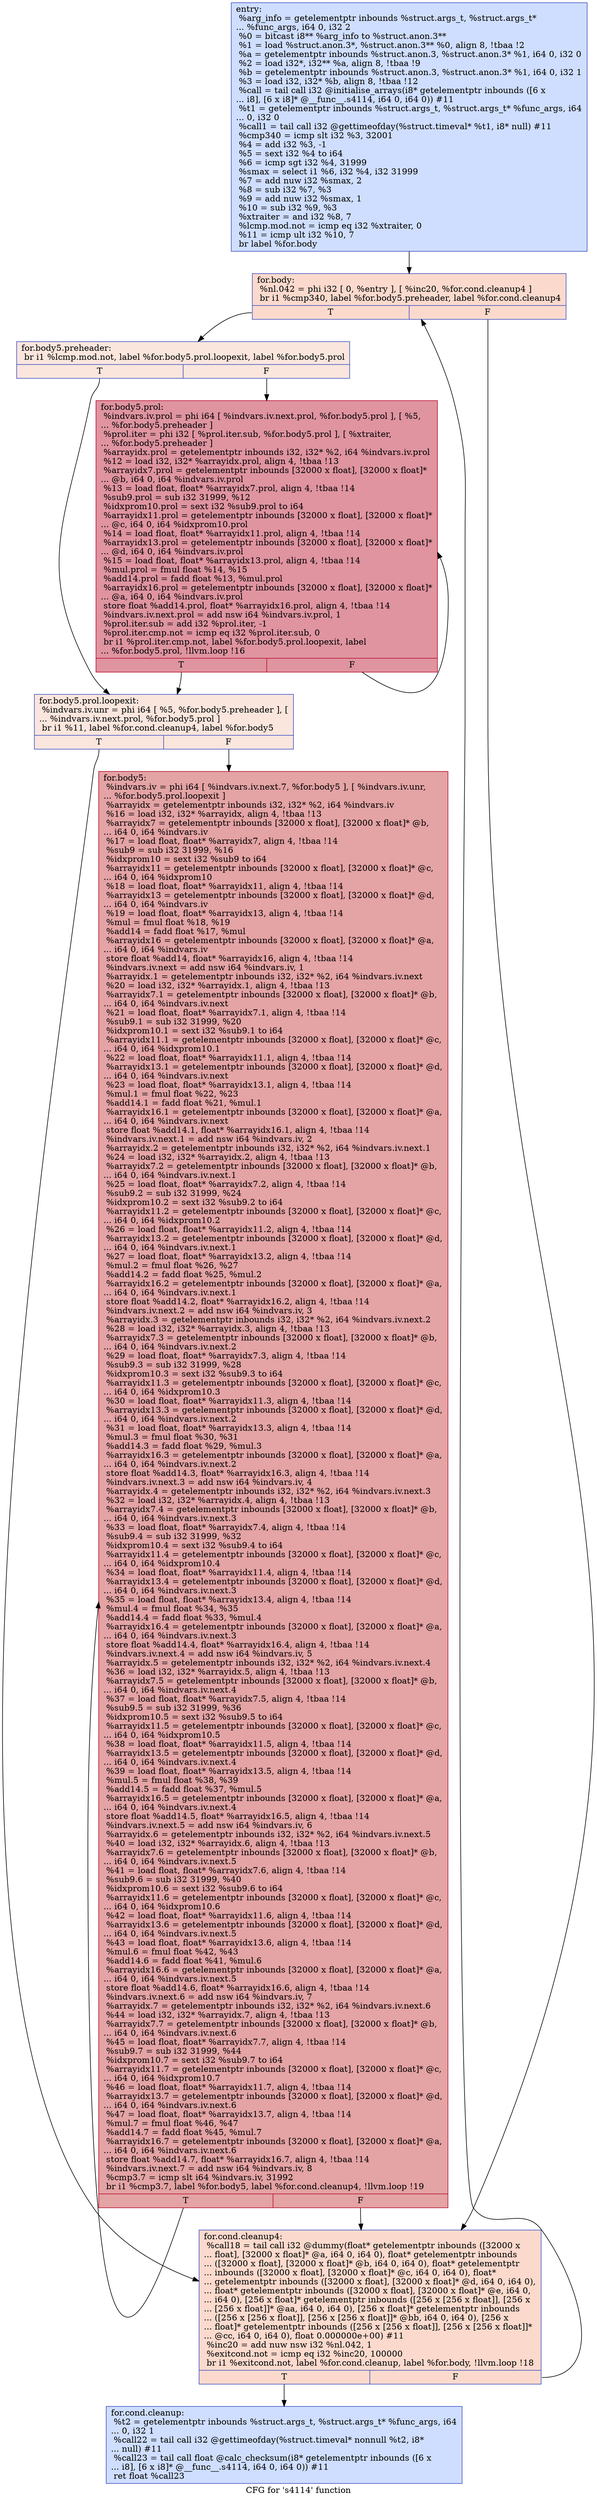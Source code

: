 digraph "CFG for 's4114' function" {
	label="CFG for 's4114' function";

	Node0x564c93ca2d60 [shape=record,color="#3d50c3ff", style=filled, fillcolor="#93b5fe70",label="{entry:\l  %arg_info = getelementptr inbounds %struct.args_t, %struct.args_t*\l... %func_args, i64 0, i32 2\l  %0 = bitcast i8** %arg_info to %struct.anon.3**\l  %1 = load %struct.anon.3*, %struct.anon.3** %0, align 8, !tbaa !2\l  %a = getelementptr inbounds %struct.anon.3, %struct.anon.3* %1, i64 0, i32 0\l  %2 = load i32*, i32** %a, align 8, !tbaa !9\l  %b = getelementptr inbounds %struct.anon.3, %struct.anon.3* %1, i64 0, i32 1\l  %3 = load i32, i32* %b, align 8, !tbaa !12\l  %call = tail call i32 @initialise_arrays(i8* getelementptr inbounds ([6 x\l... i8], [6 x i8]* @__func__.s4114, i64 0, i64 0)) #11\l  %t1 = getelementptr inbounds %struct.args_t, %struct.args_t* %func_args, i64\l... 0, i32 0\l  %call1 = tail call i32 @gettimeofday(%struct.timeval* %t1, i8* null) #11\l  %cmp340 = icmp slt i32 %3, 32001\l  %4 = add i32 %3, -1\l  %5 = sext i32 %4 to i64\l  %6 = icmp sgt i32 %4, 31999\l  %smax = select i1 %6, i32 %4, i32 31999\l  %7 = add nuw i32 %smax, 2\l  %8 = sub i32 %7, %3\l  %9 = add nuw i32 %smax, 1\l  %10 = sub i32 %9, %3\l  %xtraiter = and i32 %8, 7\l  %lcmp.mod.not = icmp eq i32 %xtraiter, 0\l  %11 = icmp ult i32 %10, 7\l  br label %for.body\l}"];
	Node0x564c93ca2d60 -> Node0x564c93ca3a20;
	Node0x564c93ca4290 [shape=record,color="#3d50c3ff", style=filled, fillcolor="#93b5fe70",label="{for.cond.cleanup:                                 \l  %t2 = getelementptr inbounds %struct.args_t, %struct.args_t* %func_args, i64\l... 0, i32 1\l  %call22 = tail call i32 @gettimeofday(%struct.timeval* nonnull %t2, i8*\l... null) #11\l  %call23 = tail call float @calc_checksum(i8* getelementptr inbounds ([6 x\l... i8], [6 x i8]* @__func__.s4114, i64 0, i64 0)) #11\l  ret float %call23\l}"];
	Node0x564c93ca3a20 [shape=record,color="#3d50c3ff", style=filled, fillcolor="#f7ac8e70",label="{for.body:                                         \l  %nl.042 = phi i32 [ 0, %entry ], [ %inc20, %for.cond.cleanup4 ]\l  br i1 %cmp340, label %for.body5.preheader, label %for.cond.cleanup4\l|{<s0>T|<s1>F}}"];
	Node0x564c93ca3a20:s0 -> Node0x564c93ca4810;
	Node0x564c93ca3a20:s1 -> Node0x564c93ca4700;
	Node0x564c93ca4810 [shape=record,color="#3d50c3ff", style=filled, fillcolor="#f3c7b170",label="{for.body5.preheader:                              \l  br i1 %lcmp.mod.not, label %for.body5.prol.loopexit, label %for.body5.prol\l|{<s0>T|<s1>F}}"];
	Node0x564c93ca4810:s0 -> Node0x564c93ca49f0;
	Node0x564c93ca4810:s1 -> Node0x564c93ca4a70;
	Node0x564c93ca4a70 [shape=record,color="#b70d28ff", style=filled, fillcolor="#b70d2870",label="{for.body5.prol:                                   \l  %indvars.iv.prol = phi i64 [ %indvars.iv.next.prol, %for.body5.prol ], [ %5,\l... %for.body5.preheader ]\l  %prol.iter = phi i32 [ %prol.iter.sub, %for.body5.prol ], [ %xtraiter,\l... %for.body5.preheader ]\l  %arrayidx.prol = getelementptr inbounds i32, i32* %2, i64 %indvars.iv.prol\l  %12 = load i32, i32* %arrayidx.prol, align 4, !tbaa !13\l  %arrayidx7.prol = getelementptr inbounds [32000 x float], [32000 x float]*\l... @b, i64 0, i64 %indvars.iv.prol\l  %13 = load float, float* %arrayidx7.prol, align 4, !tbaa !14\l  %sub9.prol = sub i32 31999, %12\l  %idxprom10.prol = sext i32 %sub9.prol to i64\l  %arrayidx11.prol = getelementptr inbounds [32000 x float], [32000 x float]*\l... @c, i64 0, i64 %idxprom10.prol\l  %14 = load float, float* %arrayidx11.prol, align 4, !tbaa !14\l  %arrayidx13.prol = getelementptr inbounds [32000 x float], [32000 x float]*\l... @d, i64 0, i64 %indvars.iv.prol\l  %15 = load float, float* %arrayidx13.prol, align 4, !tbaa !14\l  %mul.prol = fmul float %14, %15\l  %add14.prol = fadd float %13, %mul.prol\l  %arrayidx16.prol = getelementptr inbounds [32000 x float], [32000 x float]*\l... @a, i64 0, i64 %indvars.iv.prol\l  store float %add14.prol, float* %arrayidx16.prol, align 4, !tbaa !14\l  %indvars.iv.next.prol = add nsw i64 %indvars.iv.prol, 1\l  %prol.iter.sub = add i32 %prol.iter, -1\l  %prol.iter.cmp.not = icmp eq i32 %prol.iter.sub, 0\l  br i1 %prol.iter.cmp.not, label %for.body5.prol.loopexit, label\l... %for.body5.prol, !llvm.loop !16\l|{<s0>T|<s1>F}}"];
	Node0x564c93ca4a70:s0 -> Node0x564c93ca49f0;
	Node0x564c93ca4a70:s1 -> Node0x564c93ca4a70;
	Node0x564c93ca49f0 [shape=record,color="#3d50c3ff", style=filled, fillcolor="#f3c7b170",label="{for.body5.prol.loopexit:                          \l  %indvars.iv.unr = phi i64 [ %5, %for.body5.preheader ], [\l... %indvars.iv.next.prol, %for.body5.prol ]\l  br i1 %11, label %for.cond.cleanup4, label %for.body5\l|{<s0>T|<s1>F}}"];
	Node0x564c93ca49f0:s0 -> Node0x564c93ca4700;
	Node0x564c93ca49f0:s1 -> Node0x564c93b00880;
	Node0x564c93ca4700 [shape=record,color="#3d50c3ff", style=filled, fillcolor="#f7ac8e70",label="{for.cond.cleanup4:                                \l  %call18 = tail call i32 @dummy(float* getelementptr inbounds ([32000 x\l... float], [32000 x float]* @a, i64 0, i64 0), float* getelementptr inbounds\l... ([32000 x float], [32000 x float]* @b, i64 0, i64 0), float* getelementptr\l... inbounds ([32000 x float], [32000 x float]* @c, i64 0, i64 0), float*\l... getelementptr inbounds ([32000 x float], [32000 x float]* @d, i64 0, i64 0),\l... float* getelementptr inbounds ([32000 x float], [32000 x float]* @e, i64 0,\l... i64 0), [256 x float]* getelementptr inbounds ([256 x [256 x float]], [256 x\l... [256 x float]]* @aa, i64 0, i64 0), [256 x float]* getelementptr inbounds\l... ([256 x [256 x float]], [256 x [256 x float]]* @bb, i64 0, i64 0), [256 x\l... float]* getelementptr inbounds ([256 x [256 x float]], [256 x [256 x float]]*\l... @cc, i64 0, i64 0), float 0.000000e+00) #11\l  %inc20 = add nuw nsw i32 %nl.042, 1\l  %exitcond.not = icmp eq i32 %inc20, 100000\l  br i1 %exitcond.not, label %for.cond.cleanup, label %for.body, !llvm.loop !18\l|{<s0>T|<s1>F}}"];
	Node0x564c93ca4700:s0 -> Node0x564c93ca4290;
	Node0x564c93ca4700:s1 -> Node0x564c93ca3a20;
	Node0x564c93b00880 [shape=record,color="#b70d28ff", style=filled, fillcolor="#c32e3170",label="{for.body5:                                        \l  %indvars.iv = phi i64 [ %indvars.iv.next.7, %for.body5 ], [ %indvars.iv.unr,\l... %for.body5.prol.loopexit ]\l  %arrayidx = getelementptr inbounds i32, i32* %2, i64 %indvars.iv\l  %16 = load i32, i32* %arrayidx, align 4, !tbaa !13\l  %arrayidx7 = getelementptr inbounds [32000 x float], [32000 x float]* @b,\l... i64 0, i64 %indvars.iv\l  %17 = load float, float* %arrayidx7, align 4, !tbaa !14\l  %sub9 = sub i32 31999, %16\l  %idxprom10 = sext i32 %sub9 to i64\l  %arrayidx11 = getelementptr inbounds [32000 x float], [32000 x float]* @c,\l... i64 0, i64 %idxprom10\l  %18 = load float, float* %arrayidx11, align 4, !tbaa !14\l  %arrayidx13 = getelementptr inbounds [32000 x float], [32000 x float]* @d,\l... i64 0, i64 %indvars.iv\l  %19 = load float, float* %arrayidx13, align 4, !tbaa !14\l  %mul = fmul float %18, %19\l  %add14 = fadd float %17, %mul\l  %arrayidx16 = getelementptr inbounds [32000 x float], [32000 x float]* @a,\l... i64 0, i64 %indvars.iv\l  store float %add14, float* %arrayidx16, align 4, !tbaa !14\l  %indvars.iv.next = add nsw i64 %indvars.iv, 1\l  %arrayidx.1 = getelementptr inbounds i32, i32* %2, i64 %indvars.iv.next\l  %20 = load i32, i32* %arrayidx.1, align 4, !tbaa !13\l  %arrayidx7.1 = getelementptr inbounds [32000 x float], [32000 x float]* @b,\l... i64 0, i64 %indvars.iv.next\l  %21 = load float, float* %arrayidx7.1, align 4, !tbaa !14\l  %sub9.1 = sub i32 31999, %20\l  %idxprom10.1 = sext i32 %sub9.1 to i64\l  %arrayidx11.1 = getelementptr inbounds [32000 x float], [32000 x float]* @c,\l... i64 0, i64 %idxprom10.1\l  %22 = load float, float* %arrayidx11.1, align 4, !tbaa !14\l  %arrayidx13.1 = getelementptr inbounds [32000 x float], [32000 x float]* @d,\l... i64 0, i64 %indvars.iv.next\l  %23 = load float, float* %arrayidx13.1, align 4, !tbaa !14\l  %mul.1 = fmul float %22, %23\l  %add14.1 = fadd float %21, %mul.1\l  %arrayidx16.1 = getelementptr inbounds [32000 x float], [32000 x float]* @a,\l... i64 0, i64 %indvars.iv.next\l  store float %add14.1, float* %arrayidx16.1, align 4, !tbaa !14\l  %indvars.iv.next.1 = add nsw i64 %indvars.iv, 2\l  %arrayidx.2 = getelementptr inbounds i32, i32* %2, i64 %indvars.iv.next.1\l  %24 = load i32, i32* %arrayidx.2, align 4, !tbaa !13\l  %arrayidx7.2 = getelementptr inbounds [32000 x float], [32000 x float]* @b,\l... i64 0, i64 %indvars.iv.next.1\l  %25 = load float, float* %arrayidx7.2, align 4, !tbaa !14\l  %sub9.2 = sub i32 31999, %24\l  %idxprom10.2 = sext i32 %sub9.2 to i64\l  %arrayidx11.2 = getelementptr inbounds [32000 x float], [32000 x float]* @c,\l... i64 0, i64 %idxprom10.2\l  %26 = load float, float* %arrayidx11.2, align 4, !tbaa !14\l  %arrayidx13.2 = getelementptr inbounds [32000 x float], [32000 x float]* @d,\l... i64 0, i64 %indvars.iv.next.1\l  %27 = load float, float* %arrayidx13.2, align 4, !tbaa !14\l  %mul.2 = fmul float %26, %27\l  %add14.2 = fadd float %25, %mul.2\l  %arrayidx16.2 = getelementptr inbounds [32000 x float], [32000 x float]* @a,\l... i64 0, i64 %indvars.iv.next.1\l  store float %add14.2, float* %arrayidx16.2, align 4, !tbaa !14\l  %indvars.iv.next.2 = add nsw i64 %indvars.iv, 3\l  %arrayidx.3 = getelementptr inbounds i32, i32* %2, i64 %indvars.iv.next.2\l  %28 = load i32, i32* %arrayidx.3, align 4, !tbaa !13\l  %arrayidx7.3 = getelementptr inbounds [32000 x float], [32000 x float]* @b,\l... i64 0, i64 %indvars.iv.next.2\l  %29 = load float, float* %arrayidx7.3, align 4, !tbaa !14\l  %sub9.3 = sub i32 31999, %28\l  %idxprom10.3 = sext i32 %sub9.3 to i64\l  %arrayidx11.3 = getelementptr inbounds [32000 x float], [32000 x float]* @c,\l... i64 0, i64 %idxprom10.3\l  %30 = load float, float* %arrayidx11.3, align 4, !tbaa !14\l  %arrayidx13.3 = getelementptr inbounds [32000 x float], [32000 x float]* @d,\l... i64 0, i64 %indvars.iv.next.2\l  %31 = load float, float* %arrayidx13.3, align 4, !tbaa !14\l  %mul.3 = fmul float %30, %31\l  %add14.3 = fadd float %29, %mul.3\l  %arrayidx16.3 = getelementptr inbounds [32000 x float], [32000 x float]* @a,\l... i64 0, i64 %indvars.iv.next.2\l  store float %add14.3, float* %arrayidx16.3, align 4, !tbaa !14\l  %indvars.iv.next.3 = add nsw i64 %indvars.iv, 4\l  %arrayidx.4 = getelementptr inbounds i32, i32* %2, i64 %indvars.iv.next.3\l  %32 = load i32, i32* %arrayidx.4, align 4, !tbaa !13\l  %arrayidx7.4 = getelementptr inbounds [32000 x float], [32000 x float]* @b,\l... i64 0, i64 %indvars.iv.next.3\l  %33 = load float, float* %arrayidx7.4, align 4, !tbaa !14\l  %sub9.4 = sub i32 31999, %32\l  %idxprom10.4 = sext i32 %sub9.4 to i64\l  %arrayidx11.4 = getelementptr inbounds [32000 x float], [32000 x float]* @c,\l... i64 0, i64 %idxprom10.4\l  %34 = load float, float* %arrayidx11.4, align 4, !tbaa !14\l  %arrayidx13.4 = getelementptr inbounds [32000 x float], [32000 x float]* @d,\l... i64 0, i64 %indvars.iv.next.3\l  %35 = load float, float* %arrayidx13.4, align 4, !tbaa !14\l  %mul.4 = fmul float %34, %35\l  %add14.4 = fadd float %33, %mul.4\l  %arrayidx16.4 = getelementptr inbounds [32000 x float], [32000 x float]* @a,\l... i64 0, i64 %indvars.iv.next.3\l  store float %add14.4, float* %arrayidx16.4, align 4, !tbaa !14\l  %indvars.iv.next.4 = add nsw i64 %indvars.iv, 5\l  %arrayidx.5 = getelementptr inbounds i32, i32* %2, i64 %indvars.iv.next.4\l  %36 = load i32, i32* %arrayidx.5, align 4, !tbaa !13\l  %arrayidx7.5 = getelementptr inbounds [32000 x float], [32000 x float]* @b,\l... i64 0, i64 %indvars.iv.next.4\l  %37 = load float, float* %arrayidx7.5, align 4, !tbaa !14\l  %sub9.5 = sub i32 31999, %36\l  %idxprom10.5 = sext i32 %sub9.5 to i64\l  %arrayidx11.5 = getelementptr inbounds [32000 x float], [32000 x float]* @c,\l... i64 0, i64 %idxprom10.5\l  %38 = load float, float* %arrayidx11.5, align 4, !tbaa !14\l  %arrayidx13.5 = getelementptr inbounds [32000 x float], [32000 x float]* @d,\l... i64 0, i64 %indvars.iv.next.4\l  %39 = load float, float* %arrayidx13.5, align 4, !tbaa !14\l  %mul.5 = fmul float %38, %39\l  %add14.5 = fadd float %37, %mul.5\l  %arrayidx16.5 = getelementptr inbounds [32000 x float], [32000 x float]* @a,\l... i64 0, i64 %indvars.iv.next.4\l  store float %add14.5, float* %arrayidx16.5, align 4, !tbaa !14\l  %indvars.iv.next.5 = add nsw i64 %indvars.iv, 6\l  %arrayidx.6 = getelementptr inbounds i32, i32* %2, i64 %indvars.iv.next.5\l  %40 = load i32, i32* %arrayidx.6, align 4, !tbaa !13\l  %arrayidx7.6 = getelementptr inbounds [32000 x float], [32000 x float]* @b,\l... i64 0, i64 %indvars.iv.next.5\l  %41 = load float, float* %arrayidx7.6, align 4, !tbaa !14\l  %sub9.6 = sub i32 31999, %40\l  %idxprom10.6 = sext i32 %sub9.6 to i64\l  %arrayidx11.6 = getelementptr inbounds [32000 x float], [32000 x float]* @c,\l... i64 0, i64 %idxprom10.6\l  %42 = load float, float* %arrayidx11.6, align 4, !tbaa !14\l  %arrayidx13.6 = getelementptr inbounds [32000 x float], [32000 x float]* @d,\l... i64 0, i64 %indvars.iv.next.5\l  %43 = load float, float* %arrayidx13.6, align 4, !tbaa !14\l  %mul.6 = fmul float %42, %43\l  %add14.6 = fadd float %41, %mul.6\l  %arrayidx16.6 = getelementptr inbounds [32000 x float], [32000 x float]* @a,\l... i64 0, i64 %indvars.iv.next.5\l  store float %add14.6, float* %arrayidx16.6, align 4, !tbaa !14\l  %indvars.iv.next.6 = add nsw i64 %indvars.iv, 7\l  %arrayidx.7 = getelementptr inbounds i32, i32* %2, i64 %indvars.iv.next.6\l  %44 = load i32, i32* %arrayidx.7, align 4, !tbaa !13\l  %arrayidx7.7 = getelementptr inbounds [32000 x float], [32000 x float]* @b,\l... i64 0, i64 %indvars.iv.next.6\l  %45 = load float, float* %arrayidx7.7, align 4, !tbaa !14\l  %sub9.7 = sub i32 31999, %44\l  %idxprom10.7 = sext i32 %sub9.7 to i64\l  %arrayidx11.7 = getelementptr inbounds [32000 x float], [32000 x float]* @c,\l... i64 0, i64 %idxprom10.7\l  %46 = load float, float* %arrayidx11.7, align 4, !tbaa !14\l  %arrayidx13.7 = getelementptr inbounds [32000 x float], [32000 x float]* @d,\l... i64 0, i64 %indvars.iv.next.6\l  %47 = load float, float* %arrayidx13.7, align 4, !tbaa !14\l  %mul.7 = fmul float %46, %47\l  %add14.7 = fadd float %45, %mul.7\l  %arrayidx16.7 = getelementptr inbounds [32000 x float], [32000 x float]* @a,\l... i64 0, i64 %indvars.iv.next.6\l  store float %add14.7, float* %arrayidx16.7, align 4, !tbaa !14\l  %indvars.iv.next.7 = add nsw i64 %indvars.iv, 8\l  %cmp3.7 = icmp slt i64 %indvars.iv, 31992\l  br i1 %cmp3.7, label %for.body5, label %for.cond.cleanup4, !llvm.loop !19\l|{<s0>T|<s1>F}}"];
	Node0x564c93b00880:s0 -> Node0x564c93b00880;
	Node0x564c93b00880:s1 -> Node0x564c93ca4700;
}
